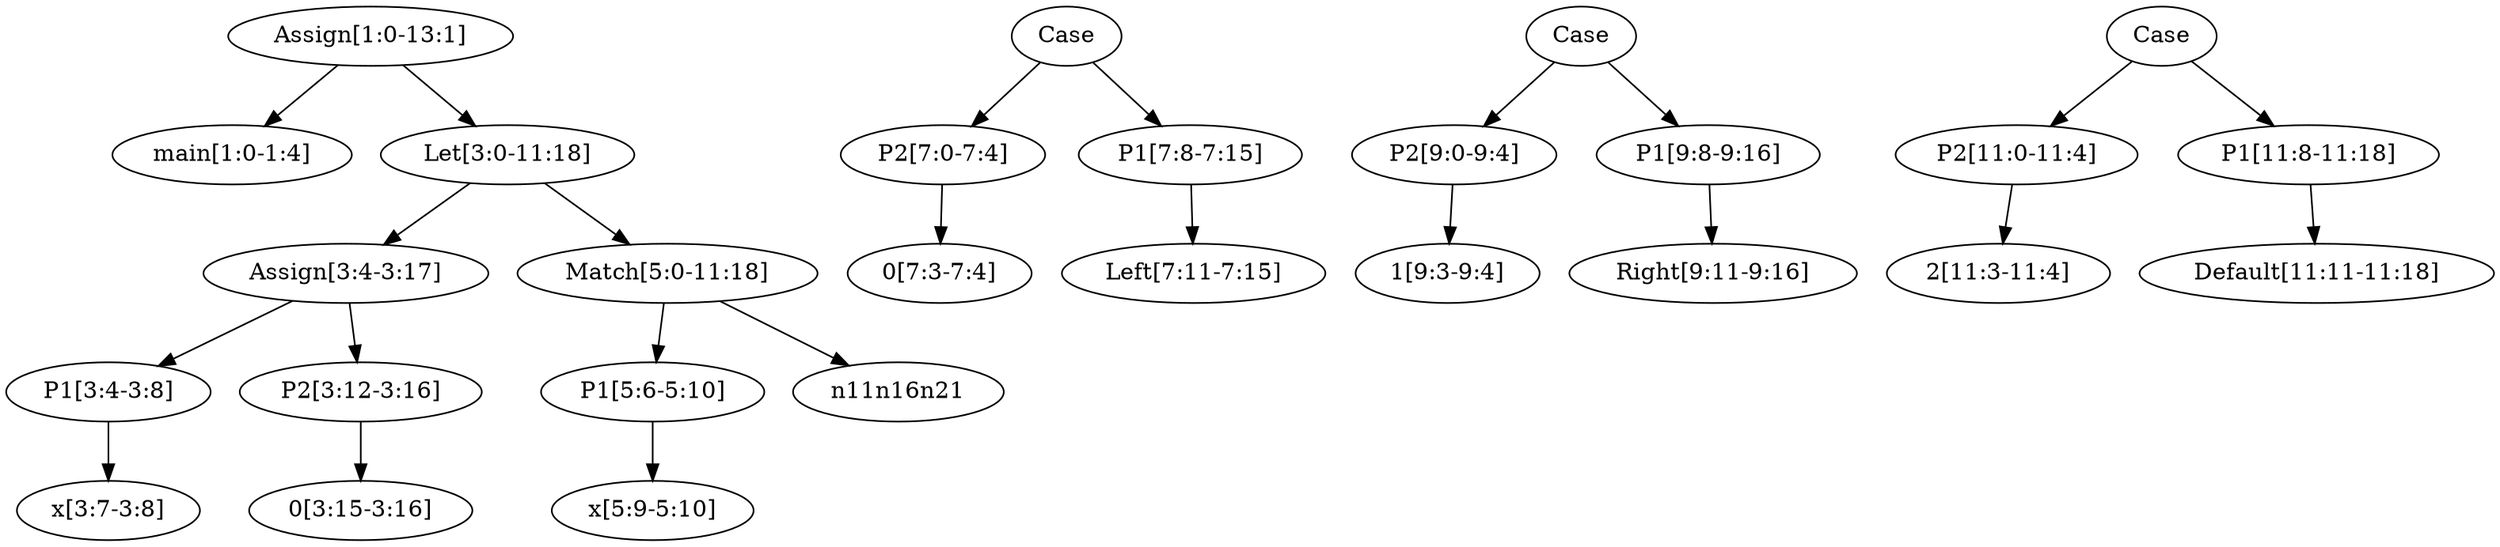 digraph G{
    n0[label="Assign[1:0-13:1]"];
    n0->n1;
    n0->n2;
    n1[label="main[1:0-1:4]"];
    n2[label="Let[3:0-11:18]"];
    n2->n3;n2->n8;
    n3[label="Assign[3:4-3:17]"];
    n3->n4;
    n3->n6;
    n4[label="P1[3:4-3:8]"];
    n4->n5;
    n5[label="x[3:7-3:8]"];
    n6[label="P2[3:12-3:16]"];
    n6->n7;
    n7[label="0[3:15-3:16]"];
    n8[label="Match[5:0-11:18]"];
    n8->n9;
    n8->n11n16n21;
    n9[label="P1[5:6-5:10]"];
    n9->n10;
    n10[label="x[5:9-5:10]"];
    n11[label="Case"];
    n11->n12;n11->n14;
    n12[label="P2[7:0-7:4]"];
    n12->n13;
    n13[label="0[7:3-7:4]"];
    n14[label="P1[7:8-7:15]"];
    n14->n15;n15[label="Left[7:11-7:15]"];
    n16[label="Case"];
    n16->n17;
    n16->n19;
    n17[label="P2[9:0-9:4]"];
    n17->n18;
    n18[label="1[9:3-9:4]"];
    n19[label="P1[9:8-9:16]"];
    n19->n20;
    n20[label="Right[9:11-9:16]"];
    n21[label="Case"];
    n21->n22;
    n21->n24;
    n22[label="P2[11:0-11:4]"];
    n22->n23;
    n23[label="2[11:3-11:4]"];
    n24[label="P1[11:8-11:18]"];
    n24->n25;
    n25[label="Default[11:11-11:18]"];
    }